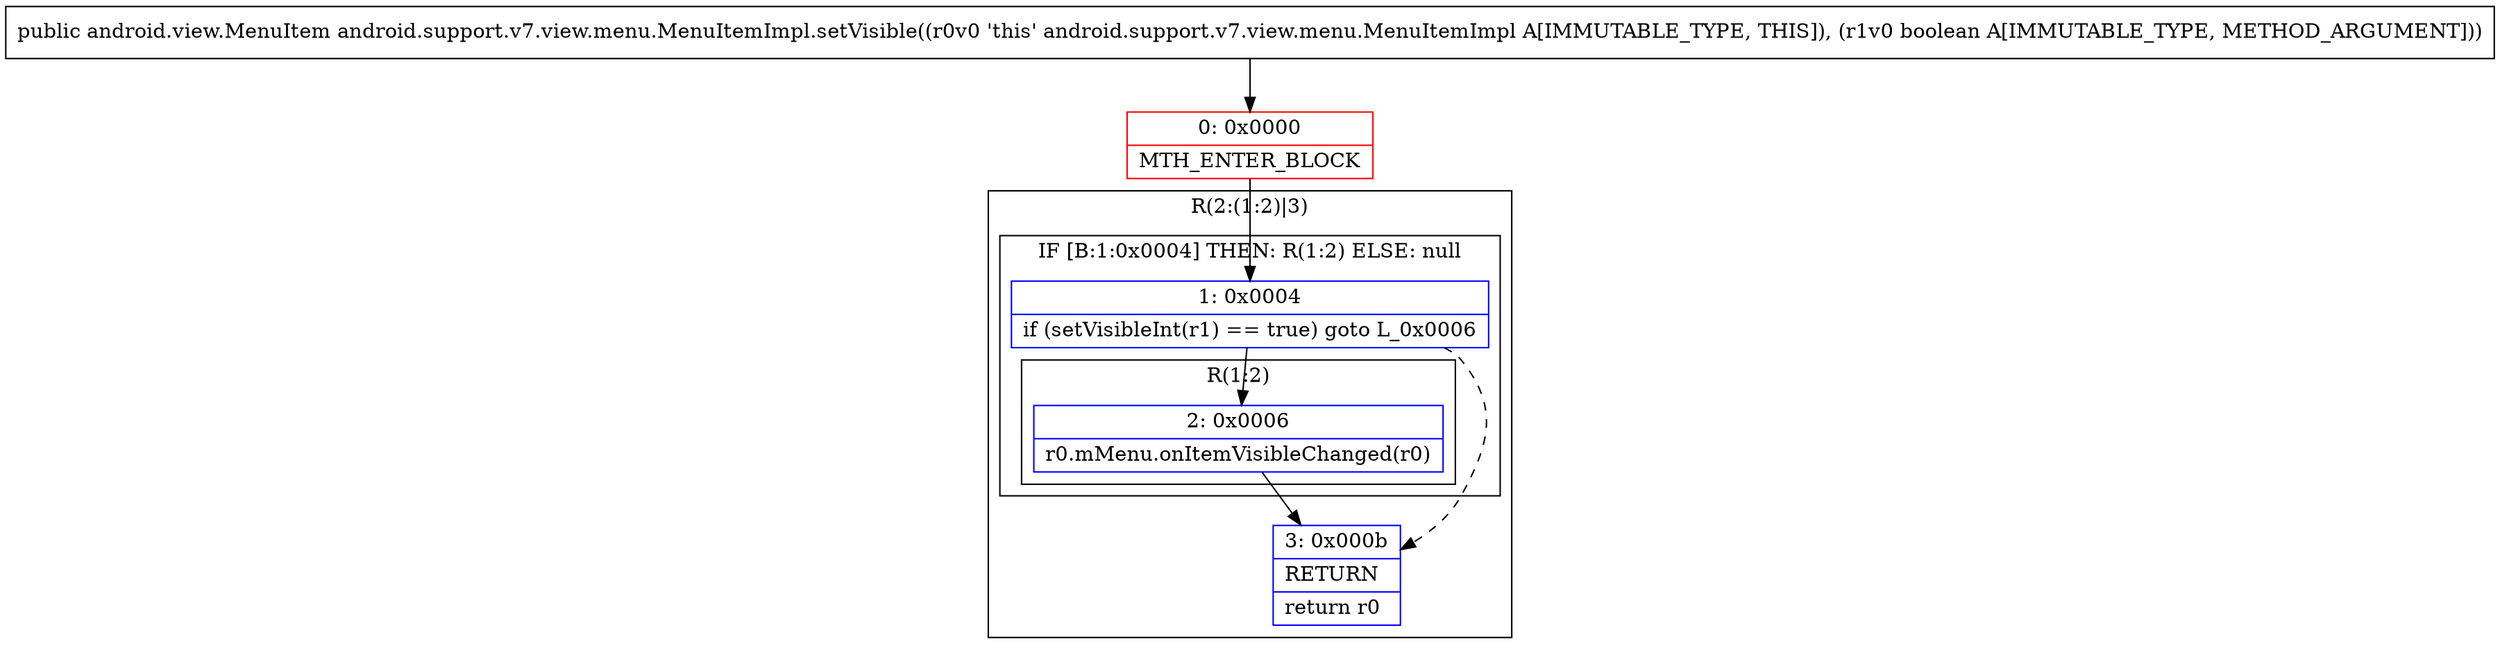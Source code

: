 digraph "CFG forandroid.support.v7.view.menu.MenuItemImpl.setVisible(Z)Landroid\/view\/MenuItem;" {
subgraph cluster_Region_8666382 {
label = "R(2:(1:2)|3)";
node [shape=record,color=blue];
subgraph cluster_IfRegion_221052248 {
label = "IF [B:1:0x0004] THEN: R(1:2) ELSE: null";
node [shape=record,color=blue];
Node_1 [shape=record,label="{1\:\ 0x0004|if (setVisibleInt(r1) == true) goto L_0x0006\l}"];
subgraph cluster_Region_2138220099 {
label = "R(1:2)";
node [shape=record,color=blue];
Node_2 [shape=record,label="{2\:\ 0x0006|r0.mMenu.onItemVisibleChanged(r0)\l}"];
}
}
Node_3 [shape=record,label="{3\:\ 0x000b|RETURN\l|return r0\l}"];
}
Node_0 [shape=record,color=red,label="{0\:\ 0x0000|MTH_ENTER_BLOCK\l}"];
MethodNode[shape=record,label="{public android.view.MenuItem android.support.v7.view.menu.MenuItemImpl.setVisible((r0v0 'this' android.support.v7.view.menu.MenuItemImpl A[IMMUTABLE_TYPE, THIS]), (r1v0 boolean A[IMMUTABLE_TYPE, METHOD_ARGUMENT])) }"];
MethodNode -> Node_0;
Node_1 -> Node_2;
Node_1 -> Node_3[style=dashed];
Node_2 -> Node_3;
Node_0 -> Node_1;
}

